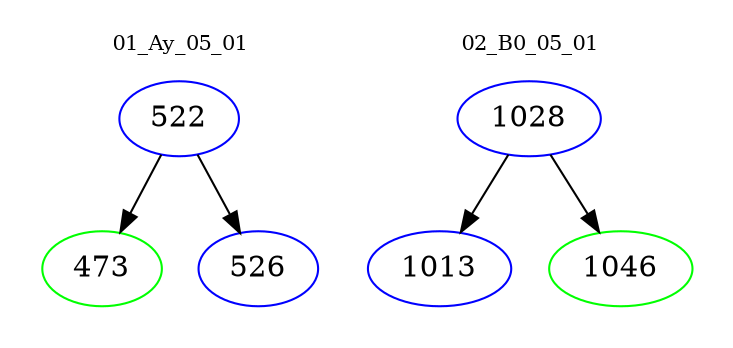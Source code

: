 digraph{
subgraph cluster_0 {
color = white
label = "01_Ay_05_01";
fontsize=10;
T0_522 [label="522", color="blue"]
T0_522 -> T0_473 [color="black"]
T0_473 [label="473", color="green"]
T0_522 -> T0_526 [color="black"]
T0_526 [label="526", color="blue"]
}
subgraph cluster_1 {
color = white
label = "02_B0_05_01";
fontsize=10;
T1_1028 [label="1028", color="blue"]
T1_1028 -> T1_1013 [color="black"]
T1_1013 [label="1013", color="blue"]
T1_1028 -> T1_1046 [color="black"]
T1_1046 [label="1046", color="green"]
}
}
